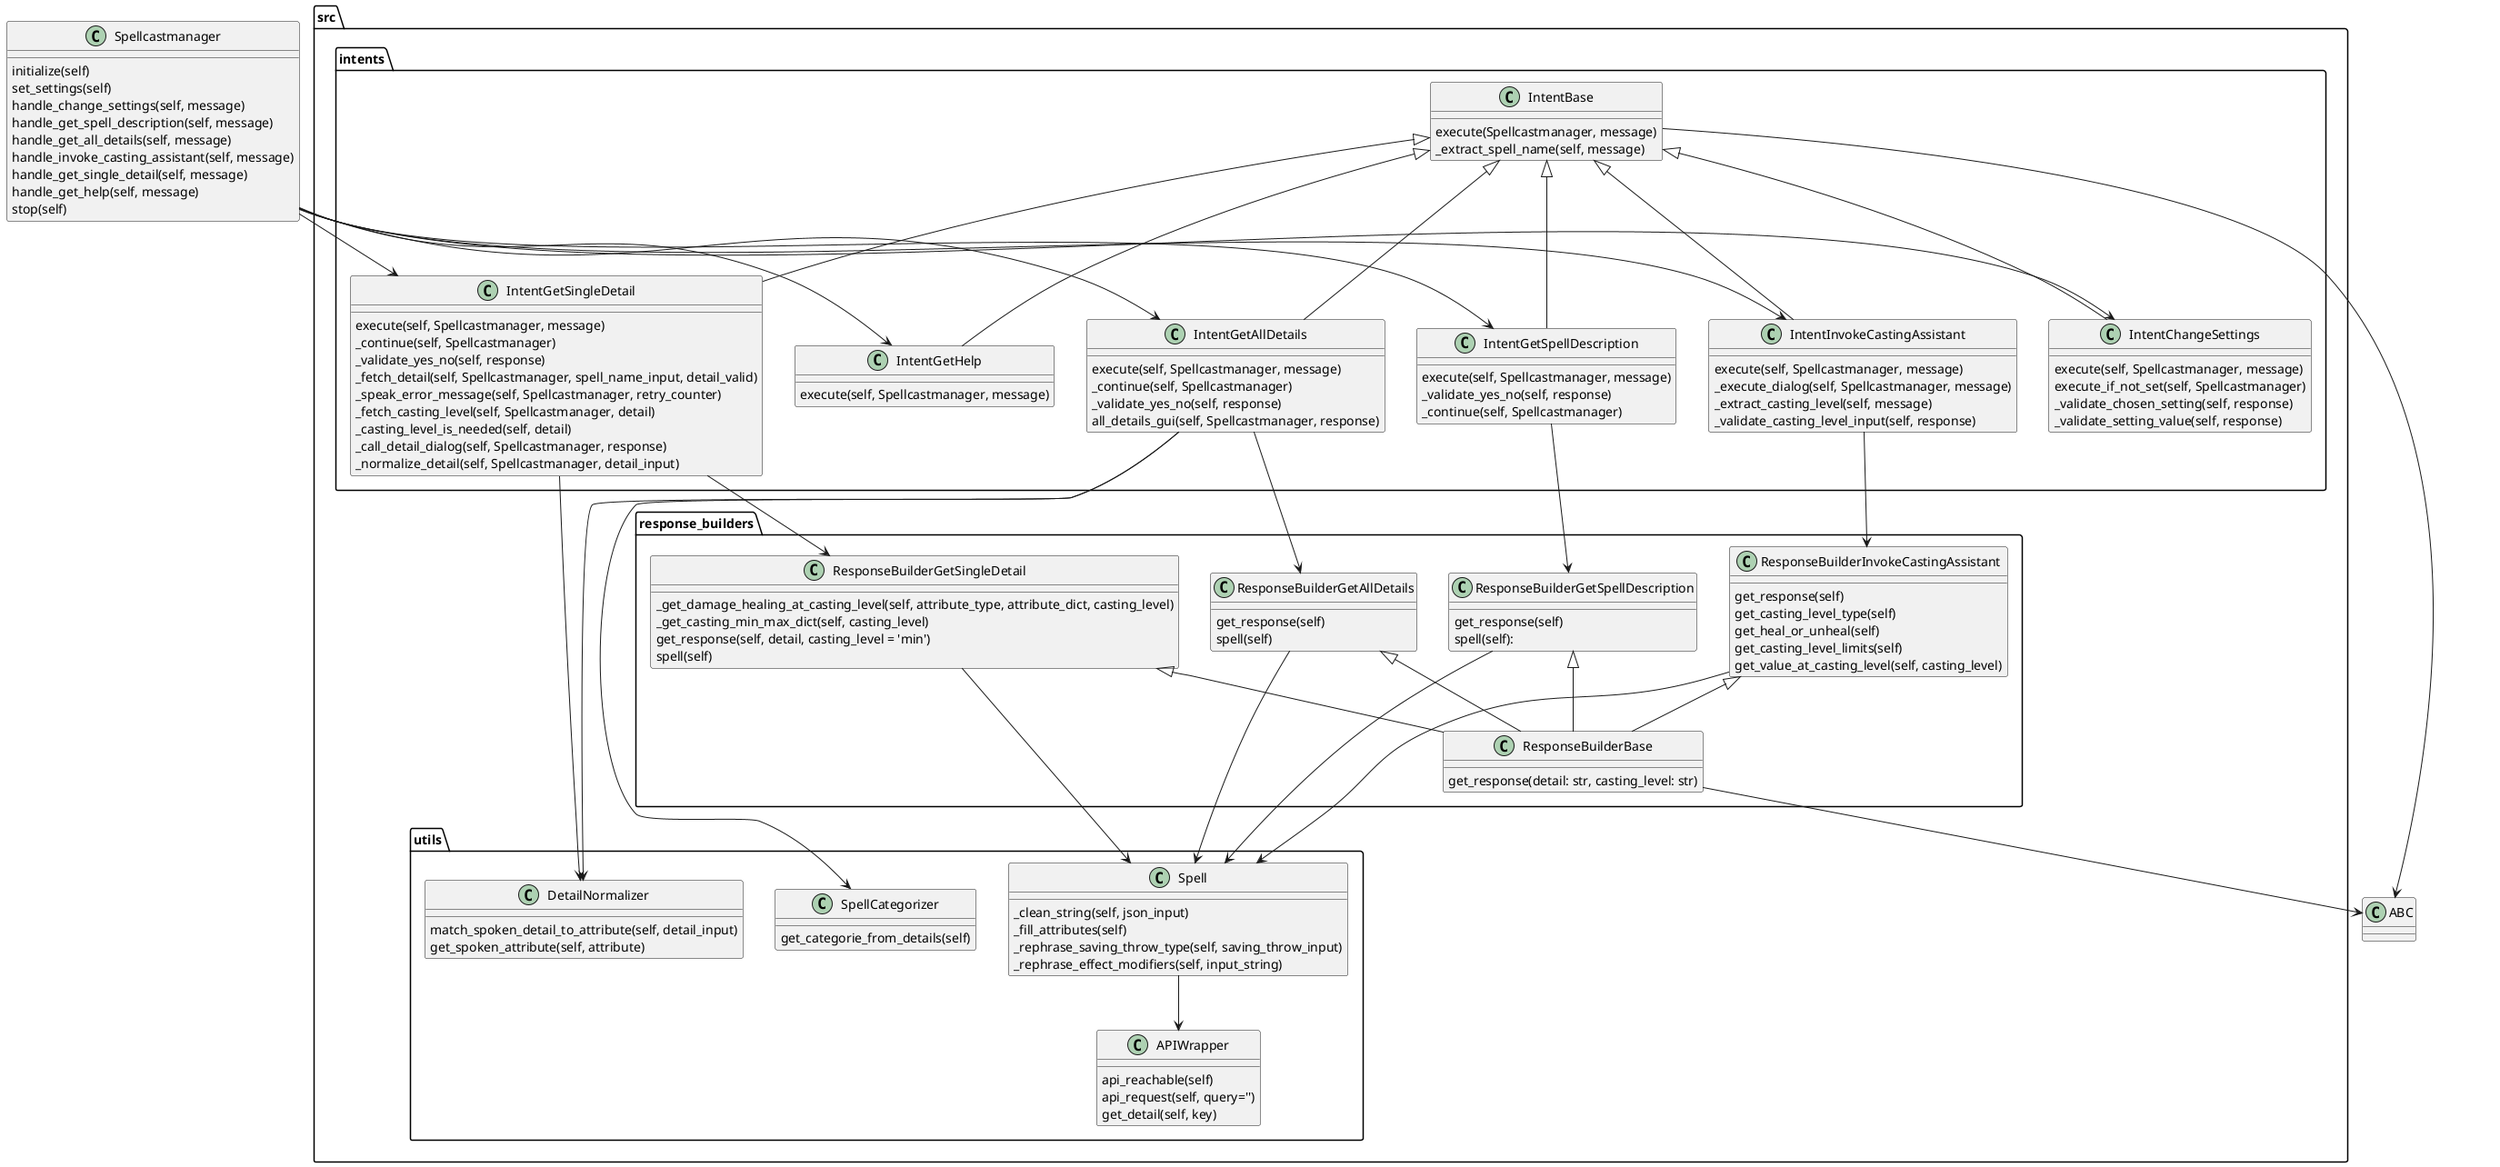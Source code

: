 @startuml SpellcastManager
package src{
    package intents{
        class IntentBase {
            execute(Spellcastmanager, message)
            _extract_spell_name(self, message)
        }
        class IntentChangeSettings {
            execute(self, Spellcastmanager, message)
            execute_if_not_set(self, Spellcastmanager)
            _validate_chosen_setting(self, response)
            _validate_setting_value(self, response)
        }
        class IntentGetAllDetails {
            execute(self, Spellcastmanager, message)
            _continue(self, Spellcastmanager)
            _validate_yes_no(self, response)
            all_details_gui(self, Spellcastmanager, response)
        }
        class IntentGetHelp {
            execute(self, Spellcastmanager, message)
        }
        class IntentGetSingleDetail {
            execute(self, Spellcastmanager, message)
            _continue(self, Spellcastmanager)
            _validate_yes_no(self, response)
            _fetch_detail(self, Spellcastmanager, spell_name_input, detail_valid)
            _speak_error_message(self, Spellcastmanager, retry_counter)
            _fetch_casting_level(self, Spellcastmanager, detail)
            _casting_level_is_needed(self, detail)
            _call_detail_dialog(self, Spellcastmanager, response)
            _normalize_detail(self, Spellcastmanager, detail_input)
        }
        class IntentGetSpellDescription{
            execute(self, Spellcastmanager, message)
            _validate_yes_no(self, response)
            _continue(self, Spellcastmanager)
        }
        class IntentInvokeCastingAssistant{
            execute(self, Spellcastmanager, message)
            _execute_dialog(self, Spellcastmanager, message)
            _extract_casting_level(self, message)
            _validate_casting_level_input(self, response)
        }
    }
    package "response_builders"{
        class ResponseBuilderBase{
            get_response(detail: str, casting_level: str)
        }
        class ResponseBuilderGetAllDetails{
            get_response(self)
            spell(self)
        }
        class ResponseBuilderGetSingleDetail{
            _get_damage_healing_at_casting_level(self, attribute_type, attribute_dict, casting_level)
            _get_casting_min_max_dict(self, casting_level)
            get_response(self, detail, casting_level = 'min')
            spell(self)
        }
        class ResponseBuilderGetSpellDescription{
            get_response(self)
            spell(self):
        }
        class ResponseBuilderInvokeCastingAssistant{
            get_response(self)
            get_casting_level_type(self)
            get_heal_or_unheal(self)
            get_casting_level_limits(self)
            get_value_at_casting_level(self, casting_level)
        }
    }
    package "utils"{
        class APIWrapper{
            api_reachable(self)
            api_request(self, query='')
            get_detail(self, key)
        }
        class DetailNormalizer{
            match_spoken_detail_to_attribute(self, detail_input)
            get_spoken_attribute(self, attribute)
        }
        class SpellCategorizer{
            get_categorie_from_details(self)
        }
        class Spell{
            _clean_string(self, json_input)
            _fill_attributes(self)
            _rephrase_saving_throw_type(self, saving_throw_input)
            _rephrase_effect_modifiers(self, input_string)
        }
    }
}

class Spellcastmanager{
    initialize(self)
    set_settings(self)
    handle_change_settings(self, message)
    handle_get_spell_description(self, message)
    handle_get_all_details(self, message)
    handle_invoke_casting_assistant(self, message)
    handle_get_single_detail(self, message)
    handle_get_help(self, message)
    stop(self)
}

class "ABC"

Spellcastmanager --> IntentChangeSettings
Spellcastmanager --> IntentGetAllDetails
Spellcastmanager --> IntentGetHelp
Spellcastmanager --> IntentGetSingleDetail
Spellcastmanager --> IntentGetSpellDescription
Spellcastmanager --> IntentInvokeCastingAssistant

IntentBase <|-- IntentChangeSettings
IntentBase <|-- IntentGetAllDetails
IntentBase <|-- IntentGetHelp
IntentBase <|-- IntentGetSingleDetail
IntentBase <|-- IntentGetSpellDescription
IntentBase <|-- IntentInvokeCastingAssistant

Spell --> APIWrapper

ResponseBuilderBase --> ABC
IntentBase --> ABC

ResponseBuilderGetAllDetails <|-- ResponseBuilderBase
ResponseBuilderGetSingleDetail <|-- ResponseBuilderBase
ResponseBuilderGetSpellDescription <|-- ResponseBuilderBase
ResponseBuilderInvokeCastingAssistant <|-- ResponseBuilderBase

ResponseBuilderGetAllDetails -d--> Spell
ResponseBuilderGetSingleDetail -d--> Spell 
ResponseBuilderGetSpellDescription -d--> Spell
ResponseBuilderInvokeCastingAssistant -d--> Spell

IntentGetAllDetails --> ResponseBuilderGetAllDetails
IntentGetAllDetails --> SpellCategorizer
IntentGetAllDetails --> DetailNormalizer

IntentGetSingleDetail --> ResponseBuilderGetSingleDetail
IntentGetSingleDetail --> DetailNormalizer

IntentGetSpellDescription --> ResponseBuilderGetSpellDescription

IntentInvokeCastingAssistant --> ResponseBuilderInvokeCastingAssistant
@enduml